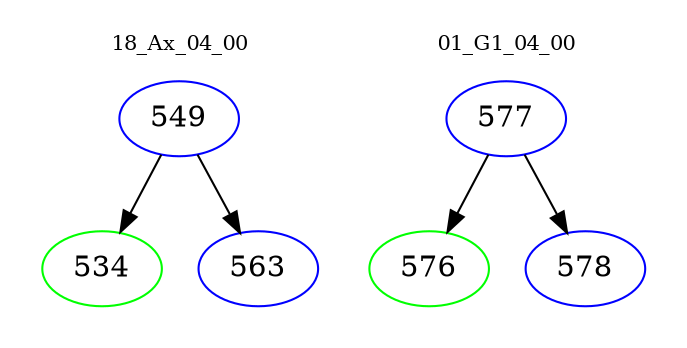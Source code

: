 digraph{
subgraph cluster_0 {
color = white
label = "18_Ax_04_00";
fontsize=10;
T0_549 [label="549", color="blue"]
T0_549 -> T0_534 [color="black"]
T0_534 [label="534", color="green"]
T0_549 -> T0_563 [color="black"]
T0_563 [label="563", color="blue"]
}
subgraph cluster_1 {
color = white
label = "01_G1_04_00";
fontsize=10;
T1_577 [label="577", color="blue"]
T1_577 -> T1_576 [color="black"]
T1_576 [label="576", color="green"]
T1_577 -> T1_578 [color="black"]
T1_578 [label="578", color="blue"]
}
}
